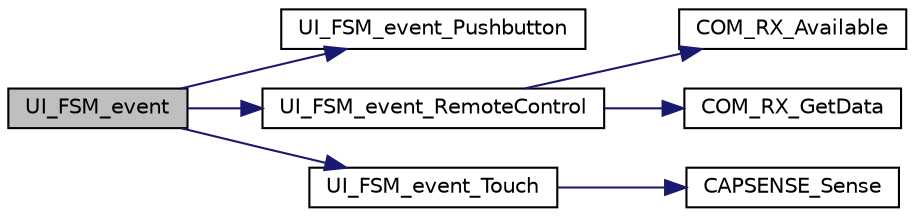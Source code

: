 digraph "UI_FSM_event"
{
 // LATEX_PDF_SIZE
  edge [fontname="Helvetica",fontsize="10",labelfontname="Helvetica",labelfontsize="10"];
  node [fontname="Helvetica",fontsize="10",shape=record];
  rankdir="LR";
  Node1 [label="UI_FSM_event",height=0.2,width=0.4,color="black", fillcolor="grey75", style="filled", fontcolor="black",tooltip="User interface finite state machine: Checks for events."];
  Node1 -> Node2 [color="midnightblue",fontsize="10",style="solid",fontname="Helvetica"];
  Node2 [label="UI_FSM_event_Pushbutton",height=0.2,width=0.4,color="black", fillcolor="white", style="filled",URL="$userinterface_8c.html#a6aa0164fdca845cfa640d17e630f6d65",tooltip="Part of the user interface finite state machine: Pushbutton events."];
  Node1 -> Node3 [color="midnightblue",fontsize="10",style="solid",fontname="Helvetica"];
  Node3 [label="UI_FSM_event_RemoteControl",height=0.2,width=0.4,color="black", fillcolor="white", style="filled",URL="$userinterface_8c.html#a8fb86f2839178b01686517fecdfdf3b6",tooltip="Part of the user interface finite state machine: Remote control events."];
  Node3 -> Node4 [color="midnightblue",fontsize="10",style="solid",fontname="Helvetica"];
  Node4 [label="COM_RX_Available",height=0.2,width=0.4,color="black", fillcolor="white", style="filled",URL="$communication_8c.html#a432854d04e6bb697d5688acfdb367e27",tooltip="Check if a new string has been received."];
  Node3 -> Node5 [color="midnightblue",fontsize="10",style="solid",fontname="Helvetica"];
  Node5 [label="COM_RX_GetData",height=0.2,width=0.4,color="black", fillcolor="white", style="filled",URL="$communication_8c.html#a83892c246e07863f8488c2b5eded4fca",tooltip="Get the received data from the serial interface."];
  Node1 -> Node6 [color="midnightblue",fontsize="10",style="solid",fontname="Helvetica"];
  Node6 [label="UI_FSM_event_Touch",height=0.2,width=0.4,color="black", fillcolor="white", style="filled",URL="$userinterface_8c.html#a15f87a06f768b9692b824c10a9c709df",tooltip="Part of the user interface finite state machine: Touch events."];
  Node6 -> Node7 [color="midnightblue",fontsize="10",style="solid",fontname="Helvetica"];
  Node7 [label="CAPSENSE_Sense",height=0.2,width=0.4,color="black", fillcolor="white", style="filled",URL="$touchslider_8c.html#a053d58010d19241662916216a0327ad6",tooltip="This function iterates through all the capsensors and reads and initiates a reading...."];
}
